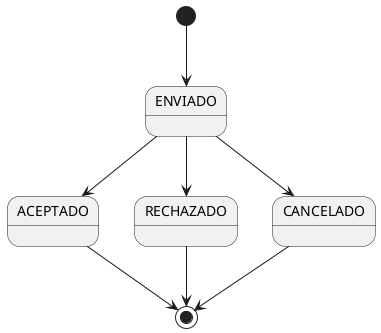@startuml
[*] --> ENVIADO 
ENVIADO --> ACEPTADO
ENVIADO --> RECHAZADO
ENVIADO --> CANCELADO
ACEPTADO --> [*]
RECHAZADO --> [*]
CANCELADO--> [*]
@enduml